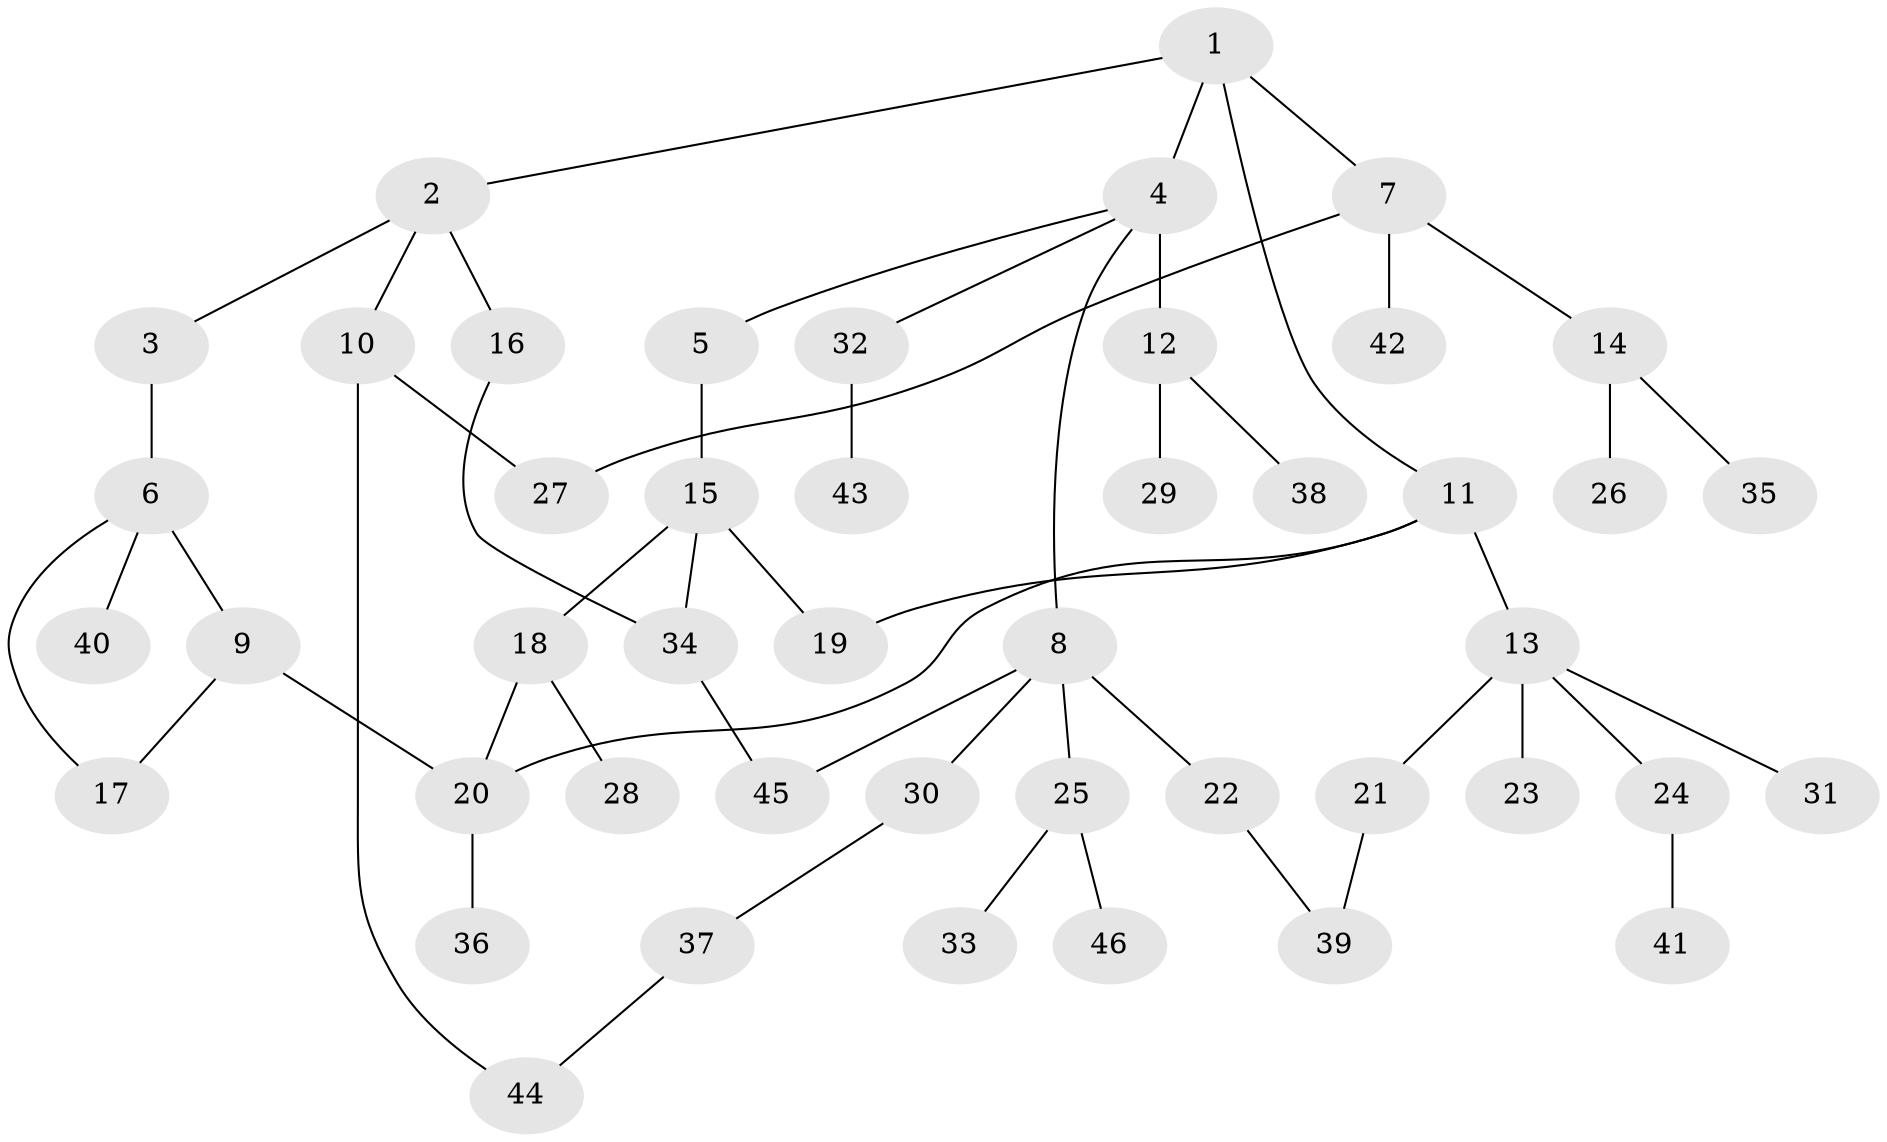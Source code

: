 // original degree distribution, {5: 0.043478260869565216, 3: 0.16521739130434782, 7: 0.008695652173913044, 8: 0.008695652173913044, 4: 0.0782608695652174, 1: 0.40869565217391307, 2: 0.28695652173913044}
// Generated by graph-tools (version 1.1) at 2025/48/03/04/25 22:48:48]
// undirected, 46 vertices, 54 edges
graph export_dot {
  node [color=gray90,style=filled];
  1;
  2;
  3;
  4;
  5;
  6;
  7;
  8;
  9;
  10;
  11;
  12;
  13;
  14;
  15;
  16;
  17;
  18;
  19;
  20;
  21;
  22;
  23;
  24;
  25;
  26;
  27;
  28;
  29;
  30;
  31;
  32;
  33;
  34;
  35;
  36;
  37;
  38;
  39;
  40;
  41;
  42;
  43;
  44;
  45;
  46;
  1 -- 2 [weight=1.0];
  1 -- 4 [weight=1.0];
  1 -- 7 [weight=1.0];
  1 -- 11 [weight=1.0];
  2 -- 3 [weight=1.0];
  2 -- 10 [weight=1.0];
  2 -- 16 [weight=1.0];
  3 -- 6 [weight=4.0];
  4 -- 5 [weight=1.0];
  4 -- 8 [weight=1.0];
  4 -- 12 [weight=3.0];
  4 -- 32 [weight=1.0];
  5 -- 15 [weight=3.0];
  6 -- 9 [weight=1.0];
  6 -- 17 [weight=1.0];
  6 -- 40 [weight=1.0];
  7 -- 14 [weight=1.0];
  7 -- 27 [weight=1.0];
  7 -- 42 [weight=1.0];
  8 -- 22 [weight=1.0];
  8 -- 25 [weight=1.0];
  8 -- 30 [weight=1.0];
  8 -- 45 [weight=2.0];
  9 -- 17 [weight=1.0];
  9 -- 20 [weight=1.0];
  10 -- 27 [weight=1.0];
  10 -- 44 [weight=1.0];
  11 -- 13 [weight=1.0];
  11 -- 19 [weight=1.0];
  11 -- 20 [weight=1.0];
  12 -- 29 [weight=1.0];
  12 -- 38 [weight=1.0];
  13 -- 21 [weight=1.0];
  13 -- 23 [weight=1.0];
  13 -- 24 [weight=1.0];
  13 -- 31 [weight=1.0];
  14 -- 26 [weight=1.0];
  14 -- 35 [weight=1.0];
  15 -- 18 [weight=1.0];
  15 -- 19 [weight=1.0];
  15 -- 34 [weight=1.0];
  16 -- 34 [weight=1.0];
  18 -- 20 [weight=1.0];
  18 -- 28 [weight=1.0];
  20 -- 36 [weight=1.0];
  21 -- 39 [weight=1.0];
  22 -- 39 [weight=1.0];
  24 -- 41 [weight=2.0];
  25 -- 33 [weight=1.0];
  25 -- 46 [weight=1.0];
  30 -- 37 [weight=1.0];
  32 -- 43 [weight=1.0];
  34 -- 45 [weight=1.0];
  37 -- 44 [weight=1.0];
}
